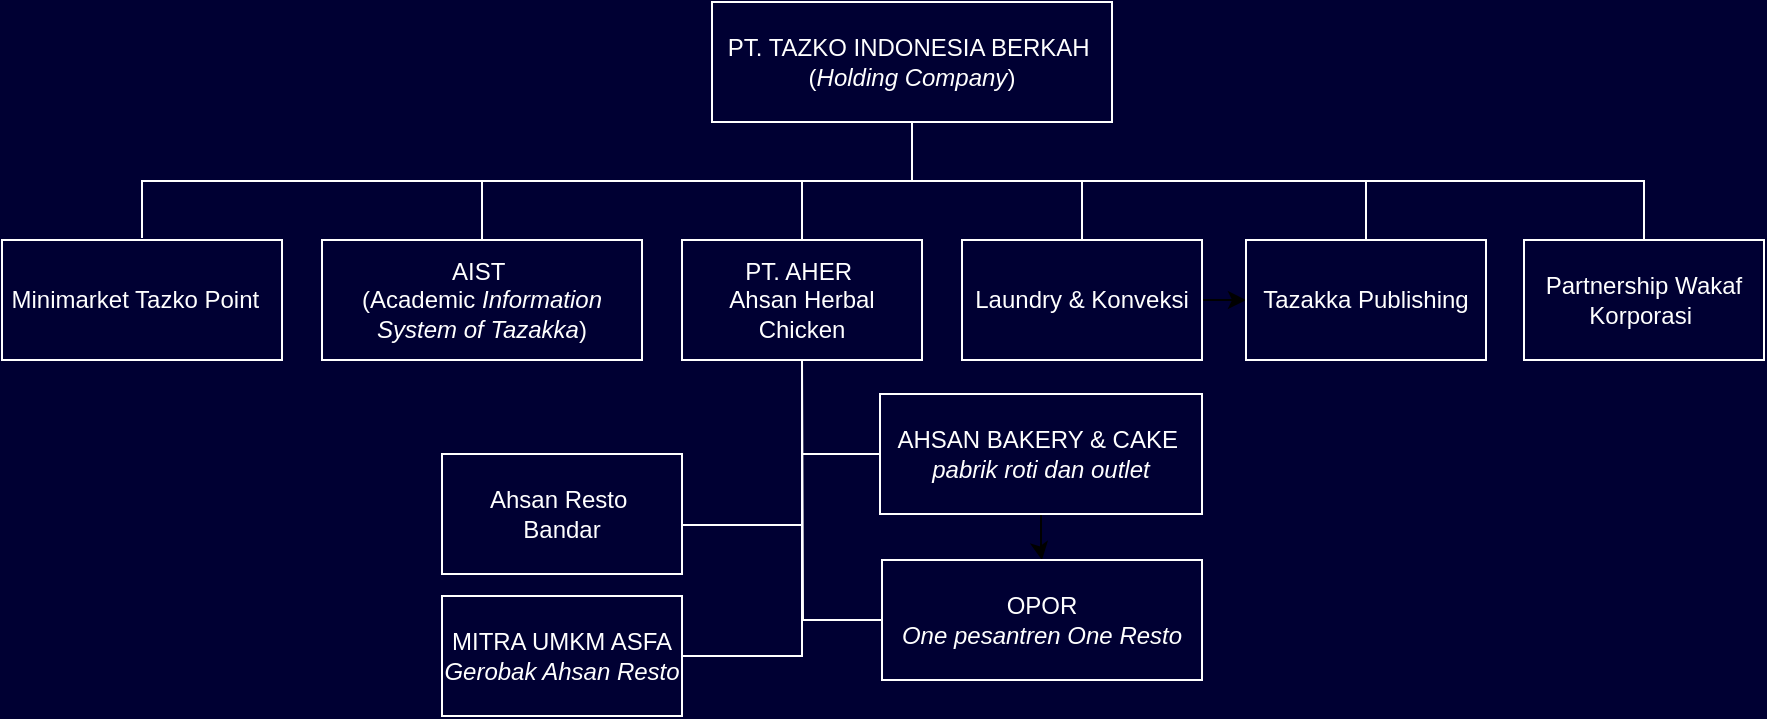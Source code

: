 <mxfile version="24.5.5" type="github">
  <diagram name="Page-1" id="pZf0SgRgjWfcSbcHpFyw">
    <mxGraphModel dx="979" dy="578" grid="1" gridSize="10" guides="1" tooltips="1" connect="1" arrows="1" fold="1" page="1" pageScale="1" pageWidth="850" pageHeight="1100" background="#000033" math="0" shadow="0">
      <root>
        <mxCell id="0" />
        <mxCell id="1" parent="0" />
        <mxCell id="E-Oqbn4rHq4keGE68agE-31" style="edgeStyle=orthogonalEdgeStyle;rounded=0;orthogonalLoop=1;jettySize=auto;html=1;exitX=0.5;exitY=1;exitDx=0;exitDy=0;entryX=0.5;entryY=0;entryDx=0;entryDy=0;strokeColor=#FFFFFF;endArrow=none;endFill=0;" edge="1" parent="1" source="E-Oqbn4rHq4keGE68agE-1" target="E-Oqbn4rHq4keGE68agE-2">
          <mxGeometry relative="1" as="geometry" />
        </mxCell>
        <mxCell id="E-Oqbn4rHq4keGE68agE-32" style="edgeStyle=orthogonalEdgeStyle;rounded=0;orthogonalLoop=1;jettySize=auto;html=1;exitX=0.5;exitY=1;exitDx=0;exitDy=0;entryX=0.5;entryY=0;entryDx=0;entryDy=0;strokeColor=#FFFFFF;endArrow=none;endFill=0;" edge="1" parent="1" source="E-Oqbn4rHq4keGE68agE-1" target="E-Oqbn4rHq4keGE68agE-3">
          <mxGeometry relative="1" as="geometry" />
        </mxCell>
        <mxCell id="E-Oqbn4rHq4keGE68agE-33" style="edgeStyle=orthogonalEdgeStyle;rounded=0;orthogonalLoop=1;jettySize=auto;html=1;exitX=0.5;exitY=1;exitDx=0;exitDy=0;entryX=0.5;entryY=0;entryDx=0;entryDy=0;strokeColor=#FFFFFF;endArrow=none;endFill=0;" edge="1" parent="1" source="E-Oqbn4rHq4keGE68agE-1" target="E-Oqbn4rHq4keGE68agE-5">
          <mxGeometry relative="1" as="geometry" />
        </mxCell>
        <mxCell id="E-Oqbn4rHq4keGE68agE-34" style="edgeStyle=orthogonalEdgeStyle;rounded=0;orthogonalLoop=1;jettySize=auto;html=1;exitX=0.5;exitY=1;exitDx=0;exitDy=0;entryX=0.5;entryY=0;entryDx=0;entryDy=0;strokeColor=#FFFFFF;endArrow=none;endFill=0;" edge="1" parent="1" source="E-Oqbn4rHq4keGE68agE-1" target="E-Oqbn4rHq4keGE68agE-4">
          <mxGeometry relative="1" as="geometry" />
        </mxCell>
        <mxCell id="E-Oqbn4rHq4keGE68agE-1" value="PT. TAZKO INDONESIA BERKAH&amp;nbsp;&lt;div&gt;(&lt;i&gt;Holding Company&lt;/i&gt;)&lt;/div&gt;" style="rounded=0;whiteSpace=wrap;html=1;strokeColor=#FFFFFF;fillColor=none;fontColor=#FFFFFF;" vertex="1" parent="1">
          <mxGeometry x="435" y="41" width="200" height="60" as="geometry" />
        </mxCell>
        <mxCell id="E-Oqbn4rHq4keGE68agE-2" value="&lt;font color=&quot;#ffffff&quot;&gt;Minimarket Tazko Point&amp;nbsp;&amp;nbsp;&lt;/font&gt;" style="rounded=0;whiteSpace=wrap;html=1;fillColor=none;strokeColor=#FFFFFF;perimeterSpacing=1;fillStyle=auto;" vertex="1" parent="1">
          <mxGeometry x="80" y="160" width="140" height="60" as="geometry" />
        </mxCell>
        <mxCell id="E-Oqbn4rHq4keGE68agE-3" value="AIST&amp;nbsp;&lt;div&gt;(Academic &lt;i&gt;Information System of Tazakka&lt;/i&gt;)&lt;/div&gt;" style="rounded=0;whiteSpace=wrap;html=1;fillColor=none;strokeColor=#FFFFFF;fontColor=#FFFFFF;" vertex="1" parent="1">
          <mxGeometry x="240" y="160" width="160" height="60" as="geometry" />
        </mxCell>
        <mxCell id="E-Oqbn4rHq4keGE68agE-7" value="" style="edgeStyle=orthogonalEdgeStyle;rounded=0;orthogonalLoop=1;jettySize=auto;html=1;" edge="1" parent="1" source="E-Oqbn4rHq4keGE68agE-4" target="E-Oqbn4rHq4keGE68agE-6">
          <mxGeometry relative="1" as="geometry" />
        </mxCell>
        <mxCell id="E-Oqbn4rHq4keGE68agE-4" value="Laundry &amp;amp; Konveksi" style="rounded=0;whiteSpace=wrap;html=1;fillColor=none;strokeColor=#FFFFFF;fontColor=#FFFFFF;" vertex="1" parent="1">
          <mxGeometry x="560" y="160" width="120" height="60" as="geometry" />
        </mxCell>
        <mxCell id="E-Oqbn4rHq4keGE68agE-26" style="edgeStyle=orthogonalEdgeStyle;rounded=0;orthogonalLoop=1;jettySize=auto;html=1;exitX=0.5;exitY=1;exitDx=0;exitDy=0;entryX=0;entryY=0.25;entryDx=0;entryDy=0;strokeColor=#FFFFFF;endArrow=none;endFill=0;" edge="1" parent="1" source="E-Oqbn4rHq4keGE68agE-5">
          <mxGeometry relative="1" as="geometry">
            <mxPoint x="420" y="302.5" as="targetPoint" />
            <Array as="points">
              <mxPoint x="480" y="302" />
            </Array>
          </mxGeometry>
        </mxCell>
        <mxCell id="E-Oqbn4rHq4keGE68agE-28" style="edgeStyle=orthogonalEdgeStyle;rounded=0;orthogonalLoop=1;jettySize=auto;html=1;exitX=0.5;exitY=1;exitDx=0;exitDy=0;entryX=1;entryY=0.5;entryDx=0;entryDy=0;strokeColor=#FFFFFF;endArrow=none;endFill=0;" edge="1" parent="1" source="E-Oqbn4rHq4keGE68agE-5" target="E-Oqbn4rHq4keGE68agE-17">
          <mxGeometry relative="1" as="geometry" />
        </mxCell>
        <mxCell id="E-Oqbn4rHq4keGE68agE-5" value="PT. AHER&amp;nbsp;&lt;div&gt;Ahsan Herbal Chicken&lt;/div&gt;" style="rounded=0;whiteSpace=wrap;html=1;fillColor=none;strokeColor=#FFFFFF;fontColor=#FFFFFF;" vertex="1" parent="1">
          <mxGeometry x="420" y="160" width="120" height="60" as="geometry" />
        </mxCell>
        <mxCell id="E-Oqbn4rHq4keGE68agE-35" style="edgeStyle=orthogonalEdgeStyle;rounded=0;orthogonalLoop=1;jettySize=auto;html=1;exitX=0.5;exitY=0;exitDx=0;exitDy=0;entryX=0.5;entryY=1;entryDx=0;entryDy=0;strokeColor=#FFFFFF;endArrow=none;endFill=0;" edge="1" parent="1" source="E-Oqbn4rHq4keGE68agE-6" target="E-Oqbn4rHq4keGE68agE-1">
          <mxGeometry relative="1" as="geometry" />
        </mxCell>
        <mxCell id="E-Oqbn4rHq4keGE68agE-6" value="Tazakka Publishing" style="whiteSpace=wrap;html=1;rounded=0;fillColor=none;strokeColor=#FFFFFF;fontColor=#FFFFFF;" vertex="1" parent="1">
          <mxGeometry x="702" y="160" width="120" height="60" as="geometry" />
        </mxCell>
        <mxCell id="E-Oqbn4rHq4keGE68agE-36" style="edgeStyle=orthogonalEdgeStyle;rounded=0;orthogonalLoop=1;jettySize=auto;html=1;exitX=0.5;exitY=0;exitDx=0;exitDy=0;entryX=0.5;entryY=1;entryDx=0;entryDy=0;strokeColor=#FFFFFF;endArrow=none;endFill=0;" edge="1" parent="1" source="E-Oqbn4rHq4keGE68agE-8" target="E-Oqbn4rHq4keGE68agE-1">
          <mxGeometry relative="1" as="geometry" />
        </mxCell>
        <mxCell id="E-Oqbn4rHq4keGE68agE-8" value="Partnership Wakaf Korporasi&amp;nbsp;" style="whiteSpace=wrap;html=1;rounded=0;fillColor=none;strokeColor=#FFFFFF;fontColor=#FFFFFF;" vertex="1" parent="1">
          <mxGeometry x="841" y="160" width="120" height="60" as="geometry" />
        </mxCell>
        <mxCell id="E-Oqbn4rHq4keGE68agE-16" value="Ahsan Resto&amp;nbsp;&lt;div&gt;Bandar&lt;/div&gt;" style="rounded=0;whiteSpace=wrap;html=1;fillColor=none;strokeColor=#FFFFFF;fontColor=#FFFFFF;" vertex="1" parent="1">
          <mxGeometry x="300" y="267" width="120" height="60" as="geometry" />
        </mxCell>
        <mxCell id="E-Oqbn4rHq4keGE68agE-17" value="MITRA UMKM ASFA&lt;div&gt;&lt;i&gt;Gerobak Ahsan Resto&lt;/i&gt;&lt;/div&gt;" style="rounded=0;whiteSpace=wrap;html=1;fillColor=none;strokeColor=#FFFFFF;fontColor=#FFFFFF;" vertex="1" parent="1">
          <mxGeometry x="300" y="338" width="120" height="60" as="geometry" />
        </mxCell>
        <mxCell id="E-Oqbn4rHq4keGE68agE-21" value="" style="edgeStyle=orthogonalEdgeStyle;rounded=0;orthogonalLoop=1;jettySize=auto;html=1;" edge="1" parent="1" source="E-Oqbn4rHq4keGE68agE-18" target="E-Oqbn4rHq4keGE68agE-20">
          <mxGeometry relative="1" as="geometry" />
        </mxCell>
        <mxCell id="E-Oqbn4rHq4keGE68agE-29" style="edgeStyle=orthogonalEdgeStyle;rounded=0;orthogonalLoop=1;jettySize=auto;html=1;exitX=0;exitY=0.5;exitDx=0;exitDy=0;entryX=0.5;entryY=1;entryDx=0;entryDy=0;strokeColor=#FFFFFF;endArrow=none;endFill=0;" edge="1" parent="1" source="E-Oqbn4rHq4keGE68agE-18" target="E-Oqbn4rHq4keGE68agE-5">
          <mxGeometry relative="1" as="geometry" />
        </mxCell>
        <mxCell id="E-Oqbn4rHq4keGE68agE-18" value="AHSAN BAKERY &amp;amp; CAKE&amp;nbsp;&lt;div&gt;&lt;i&gt;pabrik roti dan outlet&lt;/i&gt;&lt;/div&gt;" style="whiteSpace=wrap;html=1;fillColor=none;strokeColor=#FFFFFF;fontColor=#FFFFFF;rounded=0;" vertex="1" parent="1">
          <mxGeometry x="519" y="237" width="161" height="60" as="geometry" />
        </mxCell>
        <mxCell id="E-Oqbn4rHq4keGE68agE-30" style="edgeStyle=orthogonalEdgeStyle;rounded=0;orthogonalLoop=1;jettySize=auto;html=1;exitX=0;exitY=0.5;exitDx=0;exitDy=0;strokeColor=#FFFFFF;endArrow=none;endFill=0;" edge="1" parent="1" source="E-Oqbn4rHq4keGE68agE-20">
          <mxGeometry relative="1" as="geometry">
            <mxPoint x="480" y="220" as="targetPoint" />
          </mxGeometry>
        </mxCell>
        <mxCell id="E-Oqbn4rHq4keGE68agE-20" value="OPOR&lt;div&gt;&lt;i&gt;One pesantren One Resto&lt;/i&gt;&lt;/div&gt;" style="whiteSpace=wrap;html=1;fillColor=none;strokeColor=#FFFFFF;fontColor=#FFFFFF;rounded=0;" vertex="1" parent="1">
          <mxGeometry x="520" y="320" width="160" height="60" as="geometry" />
        </mxCell>
      </root>
    </mxGraphModel>
  </diagram>
</mxfile>
